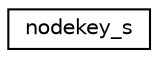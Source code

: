 digraph "Graphical Class Hierarchy"
{
  edge [fontname="Helvetica",fontsize="10",labelfontname="Helvetica",labelfontsize="10"];
  node [fontname="Helvetica",fontsize="10",shape=record];
  rankdir="LR";
  Node0 [label="nodekey_s",height=0.2,width=0.4,color="black", fillcolor="white", style="filled",URL="$structnodekey__s.html"];
}
